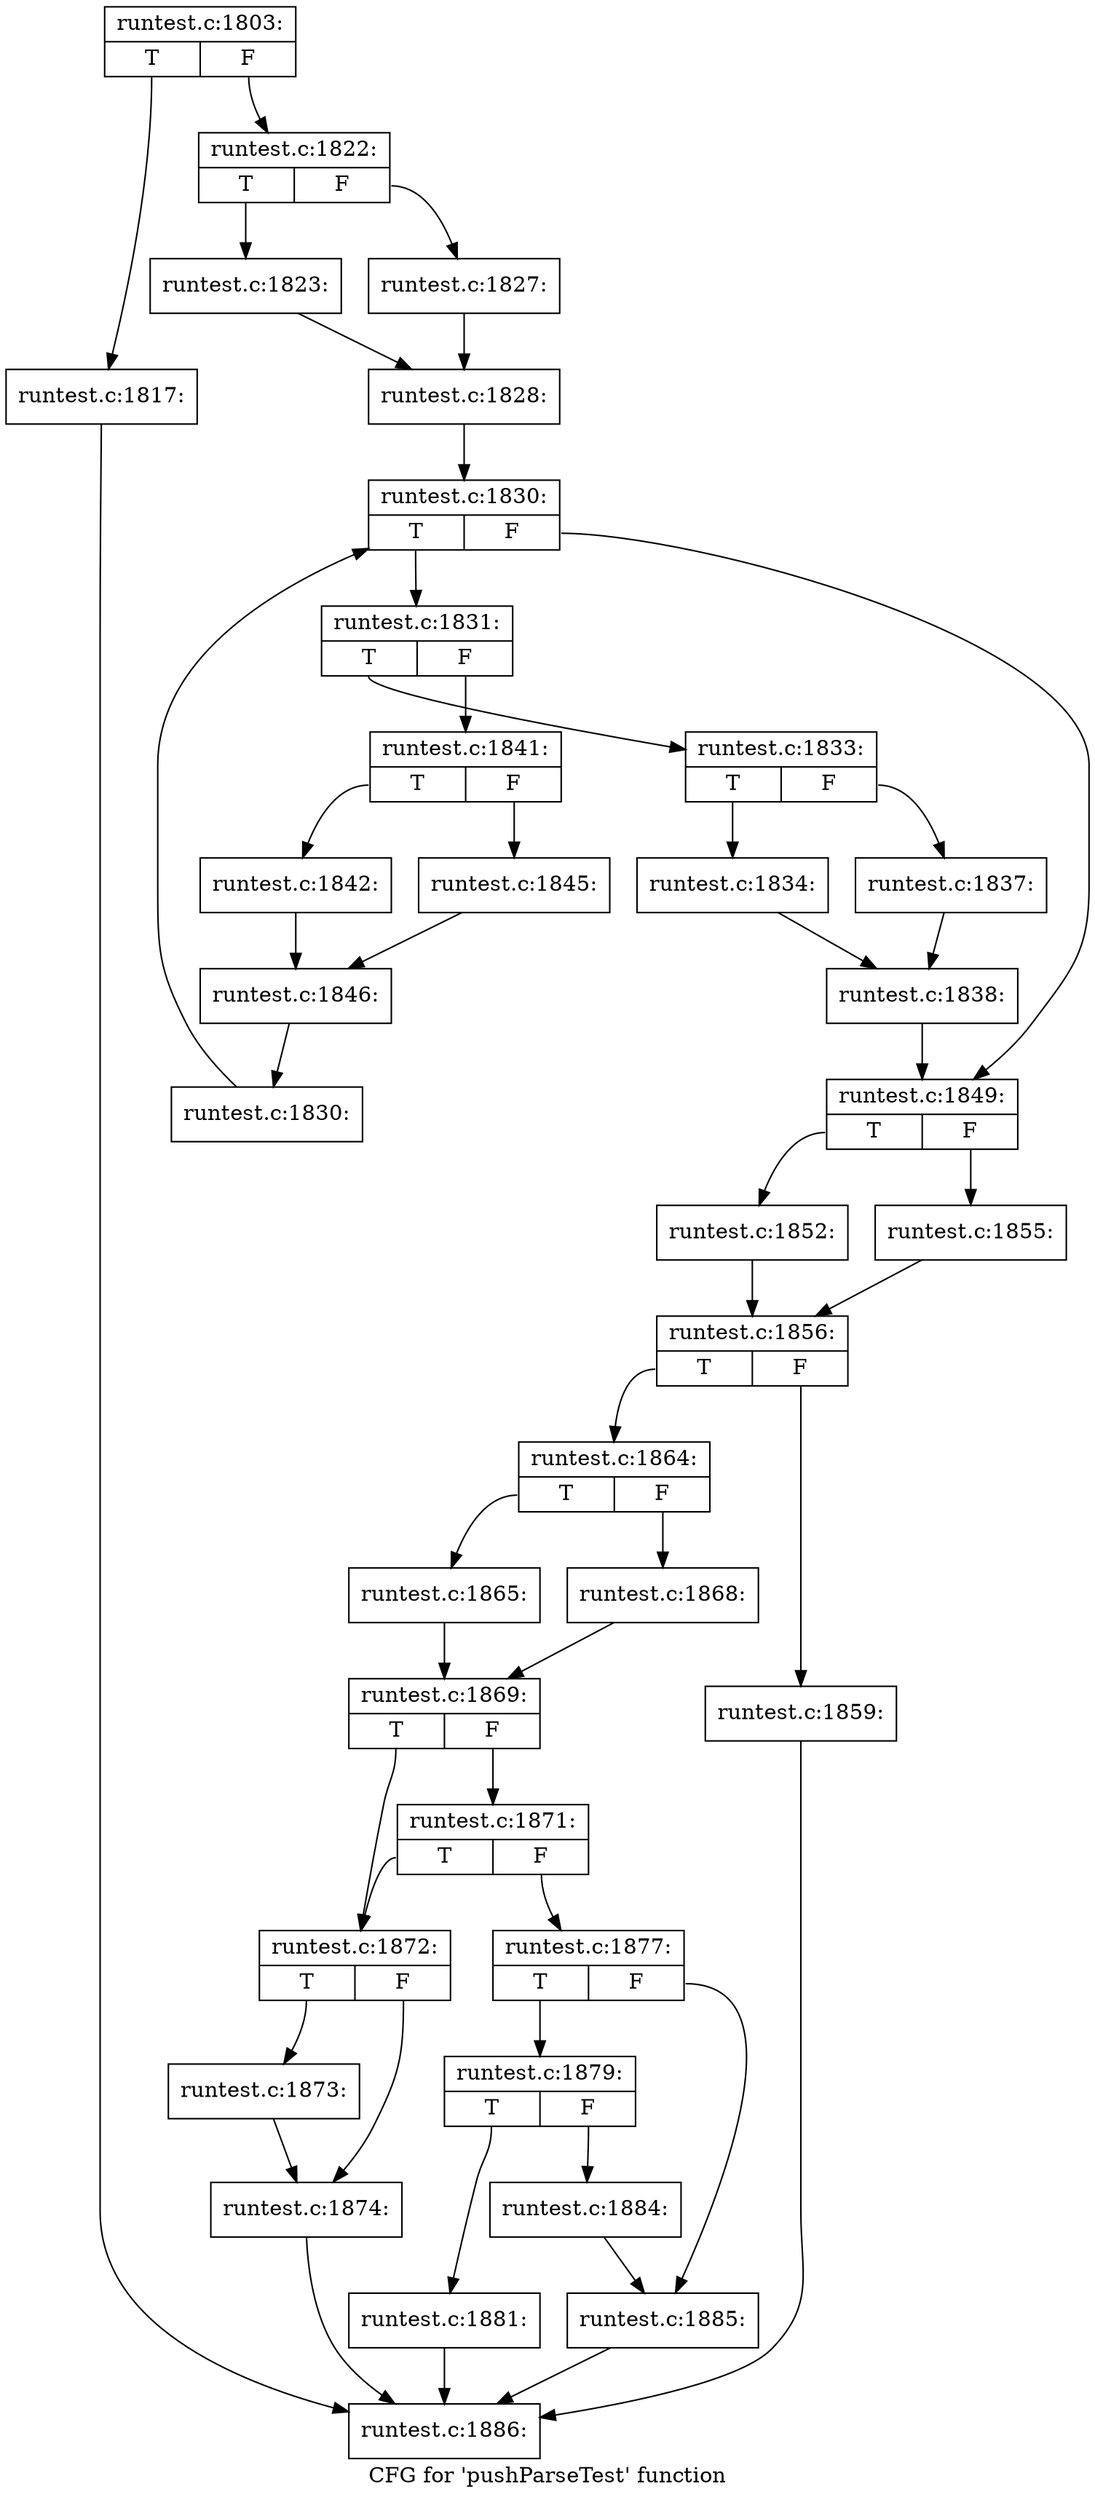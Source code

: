 digraph "CFG for 'pushParseTest' function" {
	label="CFG for 'pushParseTest' function";

	Node0x4212f10 [shape=record,label="{runtest.c:1803:|{<s0>T|<s1>F}}"];
	Node0x4212f10:s0 -> Node0x4224fe0;
	Node0x4212f10:s1 -> Node0x4225030;
	Node0x4224fe0 [shape=record,label="{runtest.c:1817:}"];
	Node0x4224fe0 -> Node0x42206c0;
	Node0x4225030 [shape=record,label="{runtest.c:1822:|{<s0>T|<s1>F}}"];
	Node0x4225030:s0 -> Node0x42259b0;
	Node0x4225030:s1 -> Node0x4225a50;
	Node0x42259b0 [shape=record,label="{runtest.c:1823:}"];
	Node0x42259b0 -> Node0x4225a00;
	Node0x4225a50 [shape=record,label="{runtest.c:1827:}"];
	Node0x4225a50 -> Node0x4225a00;
	Node0x4225a00 [shape=record,label="{runtest.c:1828:}"];
	Node0x4225a00 -> Node0x42266e0;
	Node0x42266e0 [shape=record,label="{runtest.c:1830:|{<s0>T|<s1>F}}"];
	Node0x42266e0:s0 -> Node0x4228340;
	Node0x42266e0:s1 -> Node0x4226a10;
	Node0x4228340 [shape=record,label="{runtest.c:1831:|{<s0>T|<s1>F}}"];
	Node0x4228340:s0 -> Node0x4228420;
	Node0x4228340:s1 -> Node0x42284c0;
	Node0x4228420 [shape=record,label="{runtest.c:1833:|{<s0>T|<s1>F}}"];
	Node0x4228420:s0 -> Node0x4228770;
	Node0x4228420:s1 -> Node0x4228810;
	Node0x4228770 [shape=record,label="{runtest.c:1834:}"];
	Node0x4228770 -> Node0x42287c0;
	Node0x4228810 [shape=record,label="{runtest.c:1837:}"];
	Node0x4228810 -> Node0x42287c0;
	Node0x42287c0 [shape=record,label="{runtest.c:1838:}"];
	Node0x42287c0 -> Node0x4226a10;
	Node0x42284c0 [shape=record,label="{runtest.c:1841:|{<s0>T|<s1>F}}"];
	Node0x42284c0:s0 -> Node0x4228f10;
	Node0x42284c0:s1 -> Node0x4229d70;
	Node0x4228f10 [shape=record,label="{runtest.c:1842:}"];
	Node0x4228f10 -> Node0x4229240;
	Node0x4229d70 [shape=record,label="{runtest.c:1845:}"];
	Node0x4229d70 -> Node0x4229240;
	Node0x4229240 [shape=record,label="{runtest.c:1846:}"];
	Node0x4229240 -> Node0x4228470;
	Node0x4228470 [shape=record,label="{runtest.c:1830:}"];
	Node0x4228470 -> Node0x42266e0;
	Node0x4226a10 [shape=record,label="{runtest.c:1849:|{<s0>T|<s1>F}}"];
	Node0x4226a10:s0 -> Node0x422af70;
	Node0x4226a10:s1 -> Node0x422b010;
	Node0x422af70 [shape=record,label="{runtest.c:1852:}"];
	Node0x422af70 -> Node0x422afc0;
	Node0x422b010 [shape=record,label="{runtest.c:1855:}"];
	Node0x422b010 -> Node0x422afc0;
	Node0x422afc0 [shape=record,label="{runtest.c:1856:|{<s0>T|<s1>F}}"];
	Node0x422afc0:s0 -> Node0x422be60;
	Node0x422afc0:s1 -> Node0x422bbb0;
	Node0x422bbb0 [shape=record,label="{runtest.c:1859:}"];
	Node0x422bbb0 -> Node0x42206c0;
	Node0x422be60 [shape=record,label="{runtest.c:1864:|{<s0>T|<s1>F}}"];
	Node0x422be60:s0 -> Node0x422c550;
	Node0x422be60:s1 -> Node0x422c5f0;
	Node0x422c550 [shape=record,label="{runtest.c:1865:}"];
	Node0x422c550 -> Node0x422c5a0;
	Node0x422c5f0 [shape=record,label="{runtest.c:1868:}"];
	Node0x422c5f0 -> Node0x422c5a0;
	Node0x422c5a0 [shape=record,label="{runtest.c:1869:|{<s0>T|<s1>F}}"];
	Node0x422c5a0:s0 -> Node0x422d3c0;
	Node0x422c5a0:s1 -> Node0x422d460;
	Node0x422d460 [shape=record,label="{runtest.c:1871:|{<s0>T|<s1>F}}"];
	Node0x422d460:s0 -> Node0x422d3c0;
	Node0x422d460:s1 -> Node0x422d410;
	Node0x422d3c0 [shape=record,label="{runtest.c:1872:|{<s0>T|<s1>F}}"];
	Node0x422d3c0:s0 -> Node0x422d9d0;
	Node0x422d3c0:s1 -> Node0x422da20;
	Node0x422d9d0 [shape=record,label="{runtest.c:1873:}"];
	Node0x422d9d0 -> Node0x422da20;
	Node0x422da20 [shape=record,label="{runtest.c:1874:}"];
	Node0x422da20 -> Node0x42206c0;
	Node0x422d410 [shape=record,label="{runtest.c:1877:|{<s0>T|<s1>F}}"];
	Node0x422d410:s0 -> Node0x422e2c0;
	Node0x422d410:s1 -> Node0x422e310;
	Node0x422e2c0 [shape=record,label="{runtest.c:1879:|{<s0>T|<s1>F}}"];
	Node0x422e2c0:s0 -> Node0x422e910;
	Node0x422e2c0:s1 -> Node0x422e960;
	Node0x422e910 [shape=record,label="{runtest.c:1881:}"];
	Node0x422e910 -> Node0x42206c0;
	Node0x422e960 [shape=record,label="{runtest.c:1884:}"];
	Node0x422e960 -> Node0x422e310;
	Node0x422e310 [shape=record,label="{runtest.c:1885:}"];
	Node0x422e310 -> Node0x42206c0;
	Node0x42206c0 [shape=record,label="{runtest.c:1886:}"];
}
